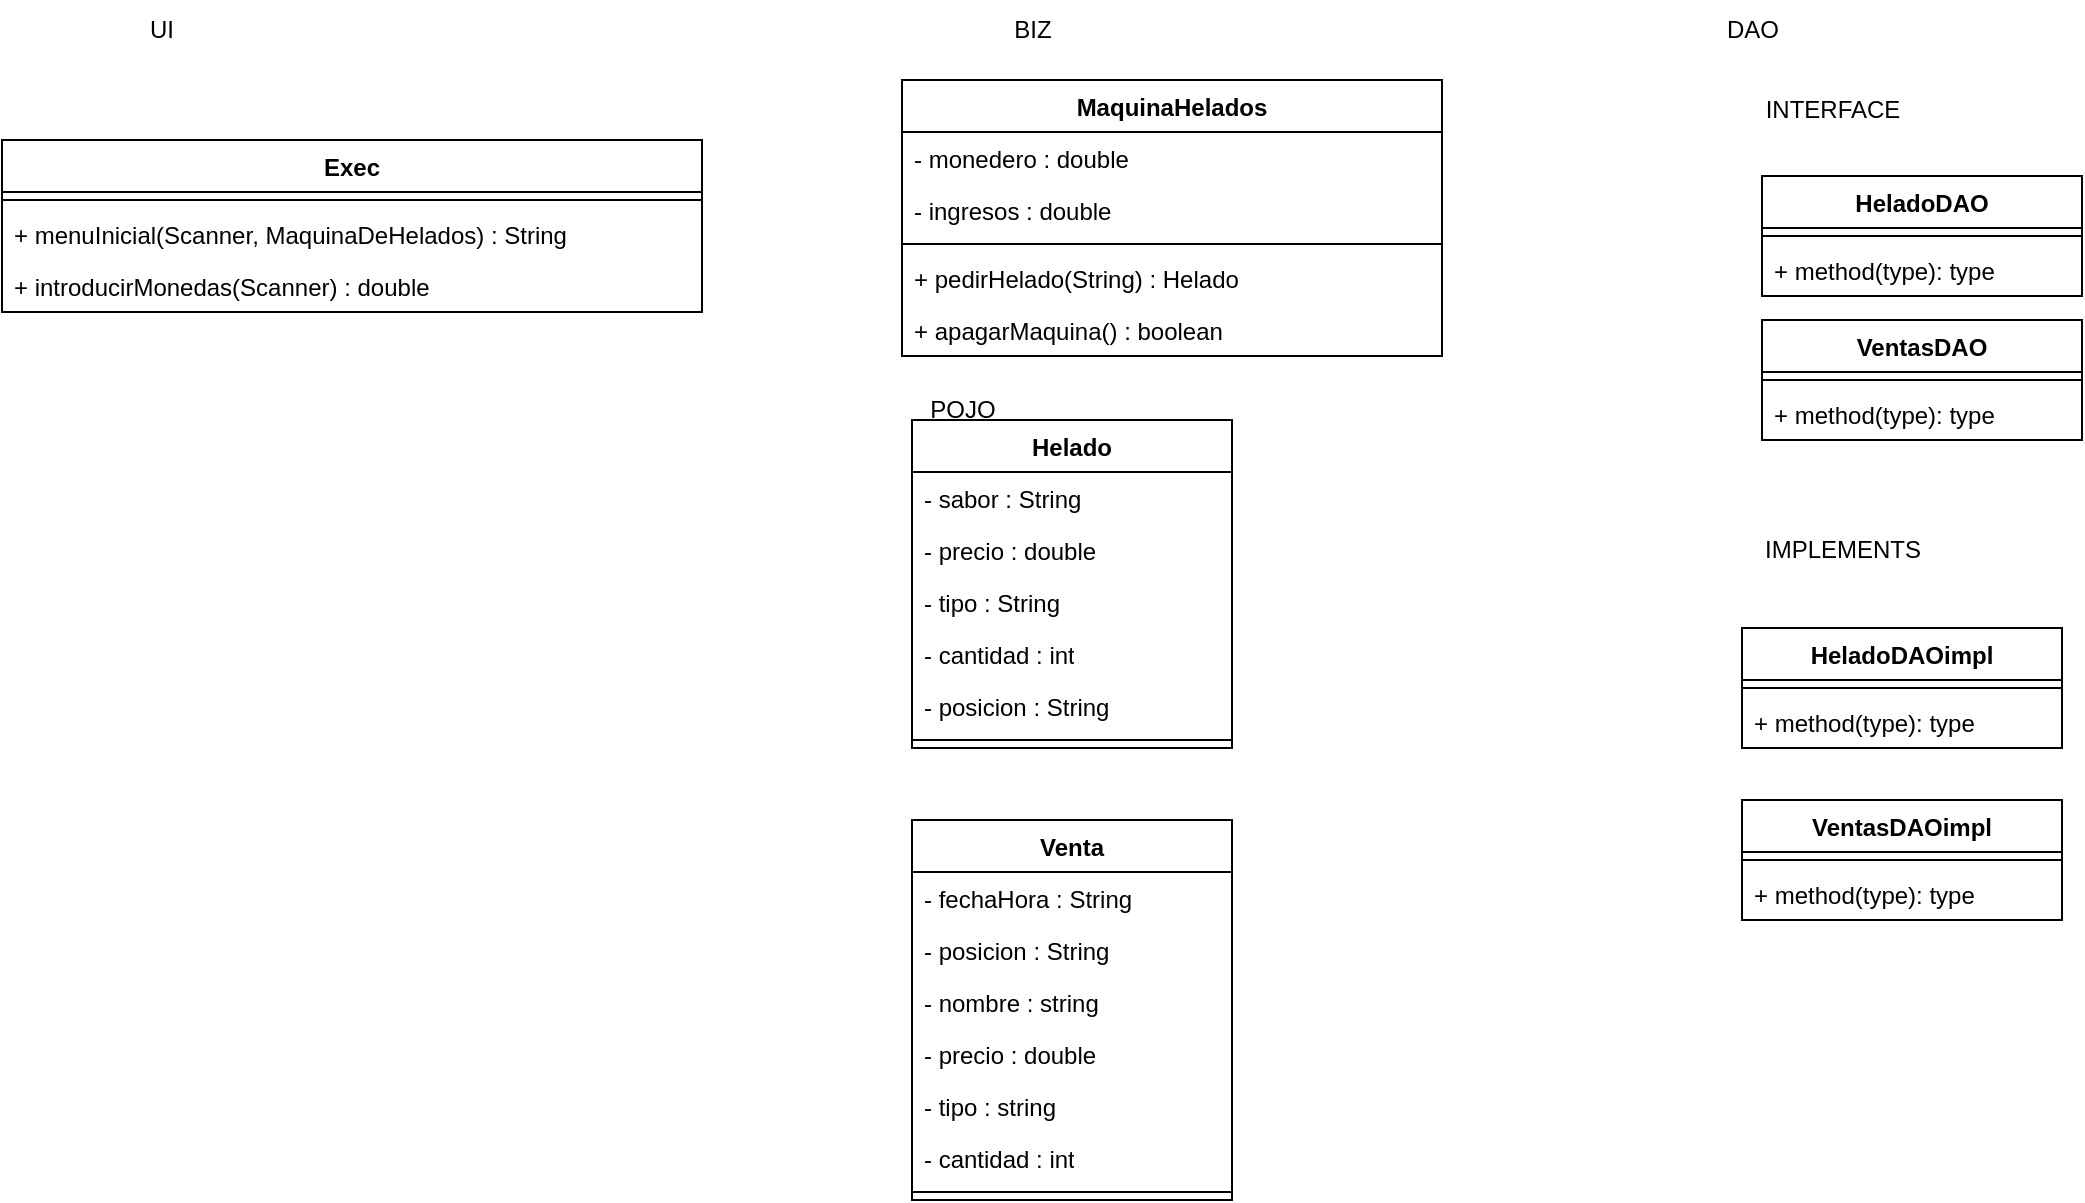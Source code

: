 <mxfile version="24.2.9" type="device">
  <diagram name="Página-1" id="V8vYBvbxbATTUr79OCMI">
    <mxGraphModel dx="474" dy="746" grid="1" gridSize="10" guides="1" tooltips="1" connect="1" arrows="1" fold="1" page="1" pageScale="1" pageWidth="1169" pageHeight="827" math="0" shadow="0">
      <root>
        <mxCell id="0" />
        <mxCell id="1" parent="0" />
        <mxCell id="UVdojQdIeTxHt3wNE7P5-1" value="UI" style="text;html=1;align=center;verticalAlign=middle;whiteSpace=wrap;rounded=0;" parent="1" vertex="1">
          <mxGeometry x="120" y="60" width="60" height="30" as="geometry" />
        </mxCell>
        <mxCell id="UVdojQdIeTxHt3wNE7P5-2" value="BIZ" style="text;html=1;align=center;verticalAlign=middle;resizable=0;points=[];autosize=1;strokeColor=none;fillColor=none;" parent="1" vertex="1">
          <mxGeometry x="565" y="60" width="40" height="30" as="geometry" />
        </mxCell>
        <mxCell id="UVdojQdIeTxHt3wNE7P5-3" value="DAO" style="text;html=1;align=center;verticalAlign=middle;resizable=0;points=[];autosize=1;strokeColor=none;fillColor=none;" parent="1" vertex="1">
          <mxGeometry x="920" y="60" width="50" height="30" as="geometry" />
        </mxCell>
        <mxCell id="UVdojQdIeTxHt3wNE7P5-4" value="Exec" style="swimlane;fontStyle=1;align=center;verticalAlign=top;childLayout=stackLayout;horizontal=1;startSize=26;horizontalStack=0;resizeParent=1;resizeParentMax=0;resizeLast=0;collapsible=1;marginBottom=0;whiteSpace=wrap;html=1;" parent="1" vertex="1">
          <mxGeometry x="70" y="130" width="350" height="86" as="geometry" />
        </mxCell>
        <mxCell id="UVdojQdIeTxHt3wNE7P5-6" value="" style="line;strokeWidth=1;fillColor=none;align=left;verticalAlign=middle;spacingTop=-1;spacingLeft=3;spacingRight=3;rotatable=0;labelPosition=right;points=[];portConstraint=eastwest;strokeColor=inherit;" parent="UVdojQdIeTxHt3wNE7P5-4" vertex="1">
          <mxGeometry y="26" width="350" height="8" as="geometry" />
        </mxCell>
        <mxCell id="UVdojQdIeTxHt3wNE7P5-7" value="+ menuInicial(Scanner, MaquinaDeHelados) : String" style="text;strokeColor=none;fillColor=none;align=left;verticalAlign=top;spacingLeft=4;spacingRight=4;overflow=hidden;rotatable=0;points=[[0,0.5],[1,0.5]];portConstraint=eastwest;whiteSpace=wrap;html=1;" parent="UVdojQdIeTxHt3wNE7P5-4" vertex="1">
          <mxGeometry y="34" width="350" height="26" as="geometry" />
        </mxCell>
        <mxCell id="UVdojQdIeTxHt3wNE7P5-9" value="+ introducirMonedas(Scanner) : double" style="text;strokeColor=none;fillColor=none;align=left;verticalAlign=top;spacingLeft=4;spacingRight=4;overflow=hidden;rotatable=0;points=[[0,0.5],[1,0.5]];portConstraint=eastwest;whiteSpace=wrap;html=1;" parent="UVdojQdIeTxHt3wNE7P5-4" vertex="1">
          <mxGeometry y="60" width="350" height="26" as="geometry" />
        </mxCell>
        <mxCell id="UVdojQdIeTxHt3wNE7P5-12" value="Helado" style="swimlane;fontStyle=1;align=center;verticalAlign=top;childLayout=stackLayout;horizontal=1;startSize=26;horizontalStack=0;resizeParent=1;resizeParentMax=0;resizeLast=0;collapsible=1;marginBottom=0;whiteSpace=wrap;html=1;" parent="1" vertex="1">
          <mxGeometry x="525" y="270" width="160" height="164" as="geometry" />
        </mxCell>
        <mxCell id="UVdojQdIeTxHt3wNE7P5-13" value="- sabor : String" style="text;strokeColor=none;fillColor=none;align=left;verticalAlign=top;spacingLeft=4;spacingRight=4;overflow=hidden;rotatable=0;points=[[0,0.5],[1,0.5]];portConstraint=eastwest;whiteSpace=wrap;html=1;" parent="UVdojQdIeTxHt3wNE7P5-12" vertex="1">
          <mxGeometry y="26" width="160" height="26" as="geometry" />
        </mxCell>
        <mxCell id="UVdojQdIeTxHt3wNE7P5-16" value="- precio : double" style="text;strokeColor=none;fillColor=none;align=left;verticalAlign=top;spacingLeft=4;spacingRight=4;overflow=hidden;rotatable=0;points=[[0,0.5],[1,0.5]];portConstraint=eastwest;whiteSpace=wrap;html=1;" parent="UVdojQdIeTxHt3wNE7P5-12" vertex="1">
          <mxGeometry y="52" width="160" height="26" as="geometry" />
        </mxCell>
        <mxCell id="UVdojQdIeTxHt3wNE7P5-17" value="- tipo : String" style="text;strokeColor=none;fillColor=none;align=left;verticalAlign=top;spacingLeft=4;spacingRight=4;overflow=hidden;rotatable=0;points=[[0,0.5],[1,0.5]];portConstraint=eastwest;whiteSpace=wrap;html=1;" parent="UVdojQdIeTxHt3wNE7P5-12" vertex="1">
          <mxGeometry y="78" width="160" height="26" as="geometry" />
        </mxCell>
        <mxCell id="UVdojQdIeTxHt3wNE7P5-18" value="- cantidad : int" style="text;strokeColor=none;fillColor=none;align=left;verticalAlign=top;spacingLeft=4;spacingRight=4;overflow=hidden;rotatable=0;points=[[0,0.5],[1,0.5]];portConstraint=eastwest;whiteSpace=wrap;html=1;" parent="UVdojQdIeTxHt3wNE7P5-12" vertex="1">
          <mxGeometry y="104" width="160" height="26" as="geometry" />
        </mxCell>
        <mxCell id="UVdojQdIeTxHt3wNE7P5-19" value="- posicion : String" style="text;strokeColor=none;fillColor=none;align=left;verticalAlign=top;spacingLeft=4;spacingRight=4;overflow=hidden;rotatable=0;points=[[0,0.5],[1,0.5]];portConstraint=eastwest;whiteSpace=wrap;html=1;" parent="UVdojQdIeTxHt3wNE7P5-12" vertex="1">
          <mxGeometry y="130" width="160" height="26" as="geometry" />
        </mxCell>
        <mxCell id="UVdojQdIeTxHt3wNE7P5-14" value="" style="line;strokeWidth=1;fillColor=none;align=left;verticalAlign=middle;spacingTop=-1;spacingLeft=3;spacingRight=3;rotatable=0;labelPosition=right;points=[];portConstraint=eastwest;strokeColor=inherit;" parent="UVdojQdIeTxHt3wNE7P5-12" vertex="1">
          <mxGeometry y="156" width="160" height="8" as="geometry" />
        </mxCell>
        <mxCell id="UVdojQdIeTxHt3wNE7P5-20" value="MaquinaHelados" style="swimlane;fontStyle=1;align=center;verticalAlign=top;childLayout=stackLayout;horizontal=1;startSize=26;horizontalStack=0;resizeParent=1;resizeParentMax=0;resizeLast=0;collapsible=1;marginBottom=0;whiteSpace=wrap;html=1;" parent="1" vertex="1">
          <mxGeometry x="520" y="100" width="270" height="138" as="geometry" />
        </mxCell>
        <mxCell id="UVdojQdIeTxHt3wNE7P5-21" value="- monedero : double" style="text;strokeColor=none;fillColor=none;align=left;verticalAlign=top;spacingLeft=4;spacingRight=4;overflow=hidden;rotatable=0;points=[[0,0.5],[1,0.5]];portConstraint=eastwest;whiteSpace=wrap;html=1;" parent="UVdojQdIeTxHt3wNE7P5-20" vertex="1">
          <mxGeometry y="26" width="270" height="26" as="geometry" />
        </mxCell>
        <mxCell id="UVdojQdIeTxHt3wNE7P5-24" value="- ingresos : double" style="text;strokeColor=none;fillColor=none;align=left;verticalAlign=top;spacingLeft=4;spacingRight=4;overflow=hidden;rotatable=0;points=[[0,0.5],[1,0.5]];portConstraint=eastwest;whiteSpace=wrap;html=1;" parent="UVdojQdIeTxHt3wNE7P5-20" vertex="1">
          <mxGeometry y="52" width="270" height="26" as="geometry" />
        </mxCell>
        <mxCell id="UVdojQdIeTxHt3wNE7P5-22" value="" style="line;strokeWidth=1;fillColor=none;align=left;verticalAlign=middle;spacingTop=-1;spacingLeft=3;spacingRight=3;rotatable=0;labelPosition=right;points=[];portConstraint=eastwest;strokeColor=inherit;" parent="UVdojQdIeTxHt3wNE7P5-20" vertex="1">
          <mxGeometry y="78" width="270" height="8" as="geometry" />
        </mxCell>
        <mxCell id="UVdojQdIeTxHt3wNE7P5-23" value="+ pedirHelado(String) : Helado" style="text;strokeColor=none;fillColor=none;align=left;verticalAlign=top;spacingLeft=4;spacingRight=4;overflow=hidden;rotatable=0;points=[[0,0.5],[1,0.5]];portConstraint=eastwest;whiteSpace=wrap;html=1;" parent="UVdojQdIeTxHt3wNE7P5-20" vertex="1">
          <mxGeometry y="86" width="270" height="26" as="geometry" />
        </mxCell>
        <mxCell id="UVdojQdIeTxHt3wNE7P5-26" value="+ apagarMaquina() : boolean" style="text;strokeColor=none;fillColor=none;align=left;verticalAlign=top;spacingLeft=4;spacingRight=4;overflow=hidden;rotatable=0;points=[[0,0.5],[1,0.5]];portConstraint=eastwest;whiteSpace=wrap;html=1;" parent="UVdojQdIeTxHt3wNE7P5-20" vertex="1">
          <mxGeometry y="112" width="270" height="26" as="geometry" />
        </mxCell>
        <mxCell id="UVdojQdIeTxHt3wNE7P5-27" value="POJO" style="text;html=1;align=center;verticalAlign=middle;resizable=0;points=[];autosize=1;strokeColor=none;fillColor=none;" parent="1" vertex="1">
          <mxGeometry x="520" y="250" width="60" height="30" as="geometry" />
        </mxCell>
        <mxCell id="UVdojQdIeTxHt3wNE7P5-28" value="INTERFACE" style="text;html=1;align=center;verticalAlign=middle;resizable=0;points=[];autosize=1;strokeColor=none;fillColor=none;" parent="1" vertex="1">
          <mxGeometry x="940" y="100" width="90" height="30" as="geometry" />
        </mxCell>
        <mxCell id="UVdojQdIeTxHt3wNE7P5-29" value="IMPLEMENTS" style="text;html=1;align=center;verticalAlign=middle;resizable=0;points=[];autosize=1;strokeColor=none;fillColor=none;" parent="1" vertex="1">
          <mxGeometry x="940" y="320" width="100" height="30" as="geometry" />
        </mxCell>
        <mxCell id="UVdojQdIeTxHt3wNE7P5-30" value="HeladoDAO" style="swimlane;fontStyle=1;align=center;verticalAlign=top;childLayout=stackLayout;horizontal=1;startSize=26;horizontalStack=0;resizeParent=1;resizeParentMax=0;resizeLast=0;collapsible=1;marginBottom=0;whiteSpace=wrap;html=1;" parent="1" vertex="1">
          <mxGeometry x="950" y="148" width="160" height="60" as="geometry" />
        </mxCell>
        <mxCell id="UVdojQdIeTxHt3wNE7P5-32" value="" style="line;strokeWidth=1;fillColor=none;align=left;verticalAlign=middle;spacingTop=-1;spacingLeft=3;spacingRight=3;rotatable=0;labelPosition=right;points=[];portConstraint=eastwest;strokeColor=inherit;" parent="UVdojQdIeTxHt3wNE7P5-30" vertex="1">
          <mxGeometry y="26" width="160" height="8" as="geometry" />
        </mxCell>
        <mxCell id="UVdojQdIeTxHt3wNE7P5-33" value="+ method(type): type" style="text;strokeColor=none;fillColor=none;align=left;verticalAlign=top;spacingLeft=4;spacingRight=4;overflow=hidden;rotatable=0;points=[[0,0.5],[1,0.5]];portConstraint=eastwest;whiteSpace=wrap;html=1;" parent="UVdojQdIeTxHt3wNE7P5-30" vertex="1">
          <mxGeometry y="34" width="160" height="26" as="geometry" />
        </mxCell>
        <mxCell id="UVdojQdIeTxHt3wNE7P5-34" value="HeladoDAOimpl" style="swimlane;fontStyle=1;align=center;verticalAlign=top;childLayout=stackLayout;horizontal=1;startSize=26;horizontalStack=0;resizeParent=1;resizeParentMax=0;resizeLast=0;collapsible=1;marginBottom=0;whiteSpace=wrap;html=1;" parent="1" vertex="1">
          <mxGeometry x="940" y="374" width="160" height="60" as="geometry" />
        </mxCell>
        <mxCell id="UVdojQdIeTxHt3wNE7P5-36" value="" style="line;strokeWidth=1;fillColor=none;align=left;verticalAlign=middle;spacingTop=-1;spacingLeft=3;spacingRight=3;rotatable=0;labelPosition=right;points=[];portConstraint=eastwest;strokeColor=inherit;" parent="UVdojQdIeTxHt3wNE7P5-34" vertex="1">
          <mxGeometry y="26" width="160" height="8" as="geometry" />
        </mxCell>
        <mxCell id="UVdojQdIeTxHt3wNE7P5-37" value="+ method(type): type" style="text;strokeColor=none;fillColor=none;align=left;verticalAlign=top;spacingLeft=4;spacingRight=4;overflow=hidden;rotatable=0;points=[[0,0.5],[1,0.5]];portConstraint=eastwest;whiteSpace=wrap;html=1;" parent="UVdojQdIeTxHt3wNE7P5-34" vertex="1">
          <mxGeometry y="34" width="160" height="26" as="geometry" />
        </mxCell>
        <mxCell id="UVdojQdIeTxHt3wNE7P5-38" value="VentasDAO" style="swimlane;fontStyle=1;align=center;verticalAlign=top;childLayout=stackLayout;horizontal=1;startSize=26;horizontalStack=0;resizeParent=1;resizeParentMax=0;resizeLast=0;collapsible=1;marginBottom=0;whiteSpace=wrap;html=1;" parent="1" vertex="1">
          <mxGeometry x="950" y="220" width="160" height="60" as="geometry" />
        </mxCell>
        <mxCell id="UVdojQdIeTxHt3wNE7P5-40" value="" style="line;strokeWidth=1;fillColor=none;align=left;verticalAlign=middle;spacingTop=-1;spacingLeft=3;spacingRight=3;rotatable=0;labelPosition=right;points=[];portConstraint=eastwest;strokeColor=inherit;" parent="UVdojQdIeTxHt3wNE7P5-38" vertex="1">
          <mxGeometry y="26" width="160" height="8" as="geometry" />
        </mxCell>
        <mxCell id="UVdojQdIeTxHt3wNE7P5-41" value="+ method(type): type" style="text;strokeColor=none;fillColor=none;align=left;verticalAlign=top;spacingLeft=4;spacingRight=4;overflow=hidden;rotatable=0;points=[[0,0.5],[1,0.5]];portConstraint=eastwest;whiteSpace=wrap;html=1;" parent="UVdojQdIeTxHt3wNE7P5-38" vertex="1">
          <mxGeometry y="34" width="160" height="26" as="geometry" />
        </mxCell>
        <mxCell id="UVdojQdIeTxHt3wNE7P5-46" value="VentasDAOimpl" style="swimlane;fontStyle=1;align=center;verticalAlign=top;childLayout=stackLayout;horizontal=1;startSize=26;horizontalStack=0;resizeParent=1;resizeParentMax=0;resizeLast=0;collapsible=1;marginBottom=0;whiteSpace=wrap;html=1;" parent="1" vertex="1">
          <mxGeometry x="940" y="460" width="160" height="60" as="geometry" />
        </mxCell>
        <mxCell id="UVdojQdIeTxHt3wNE7P5-48" value="" style="line;strokeWidth=1;fillColor=none;align=left;verticalAlign=middle;spacingTop=-1;spacingLeft=3;spacingRight=3;rotatable=0;labelPosition=right;points=[];portConstraint=eastwest;strokeColor=inherit;" parent="UVdojQdIeTxHt3wNE7P5-46" vertex="1">
          <mxGeometry y="26" width="160" height="8" as="geometry" />
        </mxCell>
        <mxCell id="UVdojQdIeTxHt3wNE7P5-49" value="+ method(type): type" style="text;strokeColor=none;fillColor=none;align=left;verticalAlign=top;spacingLeft=4;spacingRight=4;overflow=hidden;rotatable=0;points=[[0,0.5],[1,0.5]];portConstraint=eastwest;whiteSpace=wrap;html=1;" parent="UVdojQdIeTxHt3wNE7P5-46" vertex="1">
          <mxGeometry y="34" width="160" height="26" as="geometry" />
        </mxCell>
        <mxCell id="3qmxRhj3Vj1sENhipKEE-1" value="Venta" style="swimlane;fontStyle=1;align=center;verticalAlign=top;childLayout=stackLayout;horizontal=1;startSize=26;horizontalStack=0;resizeParent=1;resizeParentMax=0;resizeLast=0;collapsible=1;marginBottom=0;whiteSpace=wrap;html=1;" vertex="1" parent="1">
          <mxGeometry x="525" y="470" width="160" height="190" as="geometry" />
        </mxCell>
        <mxCell id="3qmxRhj3Vj1sENhipKEE-2" value="- fechaHora : String" style="text;strokeColor=none;fillColor=none;align=left;verticalAlign=top;spacingLeft=4;spacingRight=4;overflow=hidden;rotatable=0;points=[[0,0.5],[1,0.5]];portConstraint=eastwest;whiteSpace=wrap;html=1;" vertex="1" parent="3qmxRhj3Vj1sENhipKEE-1">
          <mxGeometry y="26" width="160" height="26" as="geometry" />
        </mxCell>
        <mxCell id="3qmxRhj3Vj1sENhipKEE-6" value="- posicion : String" style="text;strokeColor=none;fillColor=none;align=left;verticalAlign=top;spacingLeft=4;spacingRight=4;overflow=hidden;rotatable=0;points=[[0,0.5],[1,0.5]];portConstraint=eastwest;whiteSpace=wrap;html=1;" vertex="1" parent="3qmxRhj3Vj1sENhipKEE-1">
          <mxGeometry y="52" width="160" height="26" as="geometry" />
        </mxCell>
        <mxCell id="3qmxRhj3Vj1sENhipKEE-7" value="- nombre : string" style="text;strokeColor=none;fillColor=none;align=left;verticalAlign=top;spacingLeft=4;spacingRight=4;overflow=hidden;rotatable=0;points=[[0,0.5],[1,0.5]];portConstraint=eastwest;whiteSpace=wrap;html=1;" vertex="1" parent="3qmxRhj3Vj1sENhipKEE-1">
          <mxGeometry y="78" width="160" height="26" as="geometry" />
        </mxCell>
        <mxCell id="3qmxRhj3Vj1sENhipKEE-8" value="- precio : double" style="text;strokeColor=none;fillColor=none;align=left;verticalAlign=top;spacingLeft=4;spacingRight=4;overflow=hidden;rotatable=0;points=[[0,0.5],[1,0.5]];portConstraint=eastwest;whiteSpace=wrap;html=1;" vertex="1" parent="3qmxRhj3Vj1sENhipKEE-1">
          <mxGeometry y="104" width="160" height="26" as="geometry" />
        </mxCell>
        <mxCell id="3qmxRhj3Vj1sENhipKEE-9" value="- tipo : string" style="text;strokeColor=none;fillColor=none;align=left;verticalAlign=top;spacingLeft=4;spacingRight=4;overflow=hidden;rotatable=0;points=[[0,0.5],[1,0.5]];portConstraint=eastwest;whiteSpace=wrap;html=1;" vertex="1" parent="3qmxRhj3Vj1sENhipKEE-1">
          <mxGeometry y="130" width="160" height="26" as="geometry" />
        </mxCell>
        <mxCell id="3qmxRhj3Vj1sENhipKEE-10" value="- cantidad : int" style="text;strokeColor=none;fillColor=none;align=left;verticalAlign=top;spacingLeft=4;spacingRight=4;overflow=hidden;rotatable=0;points=[[0,0.5],[1,0.5]];portConstraint=eastwest;whiteSpace=wrap;html=1;" vertex="1" parent="3qmxRhj3Vj1sENhipKEE-1">
          <mxGeometry y="156" width="160" height="26" as="geometry" />
        </mxCell>
        <mxCell id="3qmxRhj3Vj1sENhipKEE-3" value="" style="line;strokeWidth=1;fillColor=none;align=left;verticalAlign=middle;spacingTop=-1;spacingLeft=3;spacingRight=3;rotatable=0;labelPosition=right;points=[];portConstraint=eastwest;strokeColor=inherit;" vertex="1" parent="3qmxRhj3Vj1sENhipKEE-1">
          <mxGeometry y="182" width="160" height="8" as="geometry" />
        </mxCell>
      </root>
    </mxGraphModel>
  </diagram>
</mxfile>

